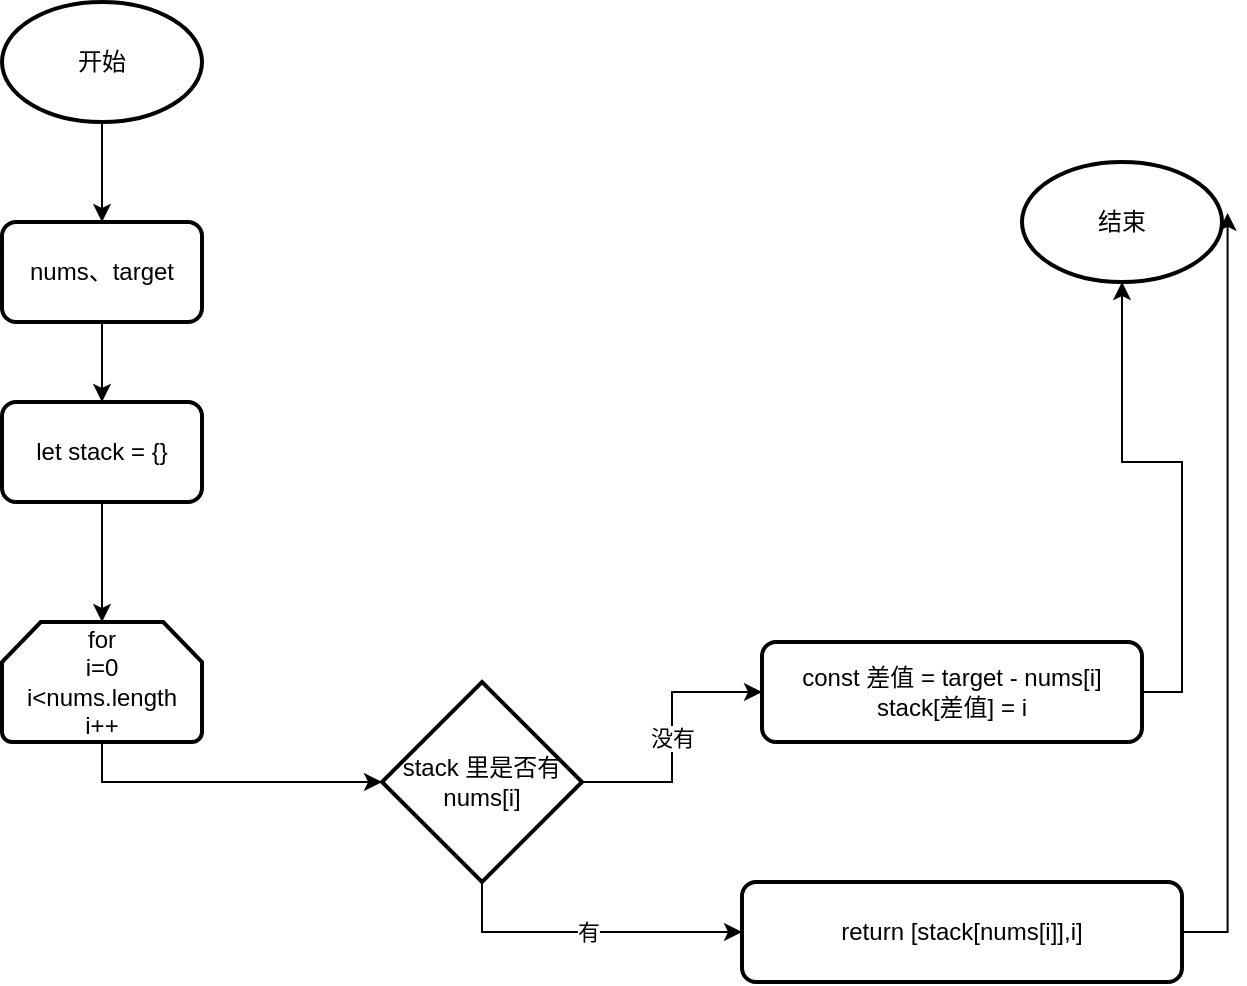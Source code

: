 <mxfile version="14.6.13" type="device"><diagram id="C5RBs43oDa-KdzZeNtuy" name="Page-1"><mxGraphModel dx="1185" dy="685" grid="1" gridSize="10" guides="1" tooltips="1" connect="1" arrows="1" fold="1" page="1" pageScale="1" pageWidth="827" pageHeight="1169" math="0" shadow="0"><root><mxCell id="WIyWlLk6GJQsqaUBKTNV-0"/><mxCell id="WIyWlLk6GJQsqaUBKTNV-1" parent="WIyWlLk6GJQsqaUBKTNV-0"/><mxCell id="fqx1X-WgaavXDsQfwxUa-17" value="" style="edgeStyle=orthogonalEdgeStyle;rounded=0;orthogonalLoop=1;jettySize=auto;html=1;" edge="1" parent="WIyWlLk6GJQsqaUBKTNV-1" source="fqx1X-WgaavXDsQfwxUa-5" target="fqx1X-WgaavXDsQfwxUa-6"><mxGeometry relative="1" as="geometry"/></mxCell><mxCell id="fqx1X-WgaavXDsQfwxUa-5" value="开始" style="strokeWidth=2;html=1;shape=mxgraph.flowchart.start_1;whiteSpace=wrap;" vertex="1" parent="WIyWlLk6GJQsqaUBKTNV-1"><mxGeometry x="80" y="20" width="100" height="60" as="geometry"/></mxCell><mxCell id="fqx1X-WgaavXDsQfwxUa-18" value="" style="edgeStyle=orthogonalEdgeStyle;rounded=0;orthogonalLoop=1;jettySize=auto;html=1;" edge="1" parent="WIyWlLk6GJQsqaUBKTNV-1" source="fqx1X-WgaavXDsQfwxUa-6" target="fqx1X-WgaavXDsQfwxUa-10"><mxGeometry relative="1" as="geometry"/></mxCell><mxCell id="fqx1X-WgaavXDsQfwxUa-6" value="nums、target" style="rounded=1;whiteSpace=wrap;html=1;absoluteArcSize=1;arcSize=14;strokeWidth=2;" vertex="1" parent="WIyWlLk6GJQsqaUBKTNV-1"><mxGeometry x="80" y="130" width="100" height="50" as="geometry"/></mxCell><mxCell id="fqx1X-WgaavXDsQfwxUa-16" style="edgeStyle=orthogonalEdgeStyle;rounded=0;orthogonalLoop=1;jettySize=auto;html=1;exitX=0.5;exitY=1;exitDx=0;exitDy=0;exitPerimeter=0;entryX=0;entryY=0.5;entryDx=0;entryDy=0;entryPerimeter=0;" edge="1" parent="WIyWlLk6GJQsqaUBKTNV-1" source="fqx1X-WgaavXDsQfwxUa-7" target="fqx1X-WgaavXDsQfwxUa-11"><mxGeometry relative="1" as="geometry"/></mxCell><mxCell id="fqx1X-WgaavXDsQfwxUa-7" value="for&lt;br&gt;i=0&lt;br&gt;i&amp;lt;nums.length&lt;br&gt;i++" style="strokeWidth=2;html=1;shape=mxgraph.flowchart.loop_limit;whiteSpace=wrap;" vertex="1" parent="WIyWlLk6GJQsqaUBKTNV-1"><mxGeometry x="80" y="330" width="100" height="60" as="geometry"/></mxCell><mxCell id="fqx1X-WgaavXDsQfwxUa-19" value="" style="edgeStyle=orthogonalEdgeStyle;rounded=0;orthogonalLoop=1;jettySize=auto;html=1;" edge="1" parent="WIyWlLk6GJQsqaUBKTNV-1" source="fqx1X-WgaavXDsQfwxUa-10" target="fqx1X-WgaavXDsQfwxUa-7"><mxGeometry relative="1" as="geometry"/></mxCell><mxCell id="fqx1X-WgaavXDsQfwxUa-10" value="let stack = {}" style="rounded=1;whiteSpace=wrap;html=1;absoluteArcSize=1;arcSize=14;strokeWidth=2;" vertex="1" parent="WIyWlLk6GJQsqaUBKTNV-1"><mxGeometry x="80" y="220" width="100" height="50" as="geometry"/></mxCell><mxCell id="fqx1X-WgaavXDsQfwxUa-14" value="有" style="edgeStyle=orthogonalEdgeStyle;rounded=0;orthogonalLoop=1;jettySize=auto;html=1;exitX=0.5;exitY=1;exitDx=0;exitDy=0;exitPerimeter=0;entryX=0;entryY=0.5;entryDx=0;entryDy=0;" edge="1" parent="WIyWlLk6GJQsqaUBKTNV-1" source="fqx1X-WgaavXDsQfwxUa-11" target="fqx1X-WgaavXDsQfwxUa-13"><mxGeometry relative="1" as="geometry"/></mxCell><mxCell id="fqx1X-WgaavXDsQfwxUa-15" value="没有" style="edgeStyle=orthogonalEdgeStyle;rounded=0;orthogonalLoop=1;jettySize=auto;html=1;exitX=1;exitY=0.5;exitDx=0;exitDy=0;exitPerimeter=0;entryX=0;entryY=0.5;entryDx=0;entryDy=0;" edge="1" parent="WIyWlLk6GJQsqaUBKTNV-1" source="fqx1X-WgaavXDsQfwxUa-11" target="fqx1X-WgaavXDsQfwxUa-12"><mxGeometry relative="1" as="geometry"/></mxCell><mxCell id="fqx1X-WgaavXDsQfwxUa-11" value="stack 里是否有&lt;br&gt;nums[i]" style="strokeWidth=2;html=1;shape=mxgraph.flowchart.decision;whiteSpace=wrap;" vertex="1" parent="WIyWlLk6GJQsqaUBKTNV-1"><mxGeometry x="270" y="360" width="100" height="100" as="geometry"/></mxCell><mxCell id="fqx1X-WgaavXDsQfwxUa-21" style="edgeStyle=orthogonalEdgeStyle;rounded=0;orthogonalLoop=1;jettySize=auto;html=1;exitX=1;exitY=0.5;exitDx=0;exitDy=0;entryX=0.5;entryY=1;entryDx=0;entryDy=0;entryPerimeter=0;" edge="1" parent="WIyWlLk6GJQsqaUBKTNV-1" source="fqx1X-WgaavXDsQfwxUa-12" target="fqx1X-WgaavXDsQfwxUa-20"><mxGeometry relative="1" as="geometry"/></mxCell><mxCell id="fqx1X-WgaavXDsQfwxUa-12" value="const 差值 = target - nums[i]&lt;br&gt;stack[差值] = i" style="rounded=1;whiteSpace=wrap;html=1;absoluteArcSize=1;arcSize=14;strokeWidth=2;" vertex="1" parent="WIyWlLk6GJQsqaUBKTNV-1"><mxGeometry x="460" y="340" width="190" height="50" as="geometry"/></mxCell><mxCell id="fqx1X-WgaavXDsQfwxUa-22" style="edgeStyle=orthogonalEdgeStyle;rounded=0;orthogonalLoop=1;jettySize=auto;html=1;exitX=1;exitY=0.5;exitDx=0;exitDy=0;entryX=1.028;entryY=0.424;entryDx=0;entryDy=0;entryPerimeter=0;" edge="1" parent="WIyWlLk6GJQsqaUBKTNV-1" source="fqx1X-WgaavXDsQfwxUa-13" target="fqx1X-WgaavXDsQfwxUa-20"><mxGeometry relative="1" as="geometry"/></mxCell><mxCell id="fqx1X-WgaavXDsQfwxUa-13" value="return [stack[nums[i]],i]" style="rounded=1;whiteSpace=wrap;html=1;absoluteArcSize=1;arcSize=14;strokeWidth=2;" vertex="1" parent="WIyWlLk6GJQsqaUBKTNV-1"><mxGeometry x="450" y="460" width="220" height="50" as="geometry"/></mxCell><mxCell id="fqx1X-WgaavXDsQfwxUa-20" value="结束" style="strokeWidth=2;html=1;shape=mxgraph.flowchart.start_1;whiteSpace=wrap;" vertex="1" parent="WIyWlLk6GJQsqaUBKTNV-1"><mxGeometry x="590" y="100" width="100" height="60" as="geometry"/></mxCell></root></mxGraphModel></diagram></mxfile>